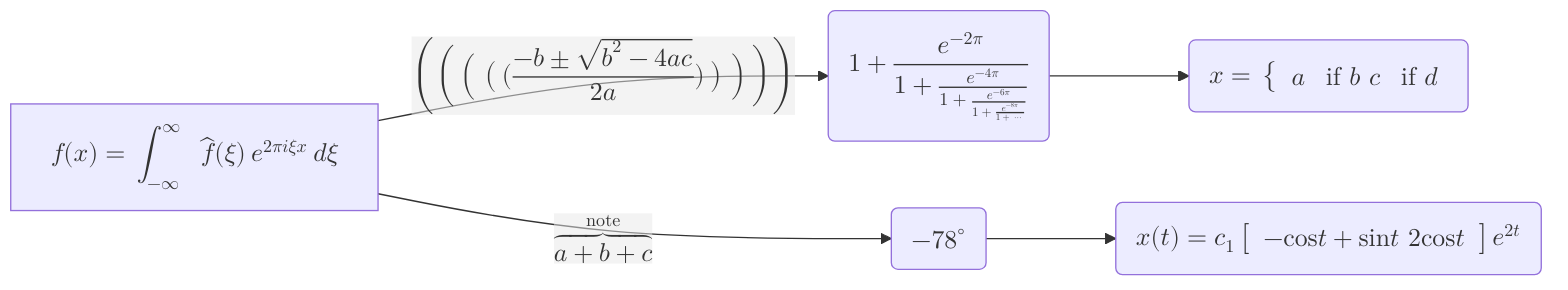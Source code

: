 graph LR
      A["$$f(\relax{x}) = \int_{-\infty}^\infty \hat{f}(\xi)\,e^{2 \pi i \xi x}\,d\xi$$"] -->|"$$\Bigg(\bigg(\Big(\big((\frac{-b\pm\sqrt{b^2-4ac}}{2a})\big)\Big)\bigg)\Bigg)$$"| B("$$1+\frac{e^{-2\pi}} {1+\frac{e^{-4\pi}} {1+\frac{e^{-6\pi}} {1+\frac{e^{-8\pi}} {1+\cdots}}}}$$")
      A -->|"$$\overbrace{a+b+c}^{\text{note}}$$"| C("$$\phase{-78^\circ}$$")
      B --> D("$$x = \begin{cases} a &\text{if } b \\ c &\text{if } d \end{cases}$$")
      C --> E("$$x(t)=c_1\begin{bmatrix}-\cos{t}+\sin{t}\\ 2\cos{t} \end{bmatrix}e^{2t}$$")
